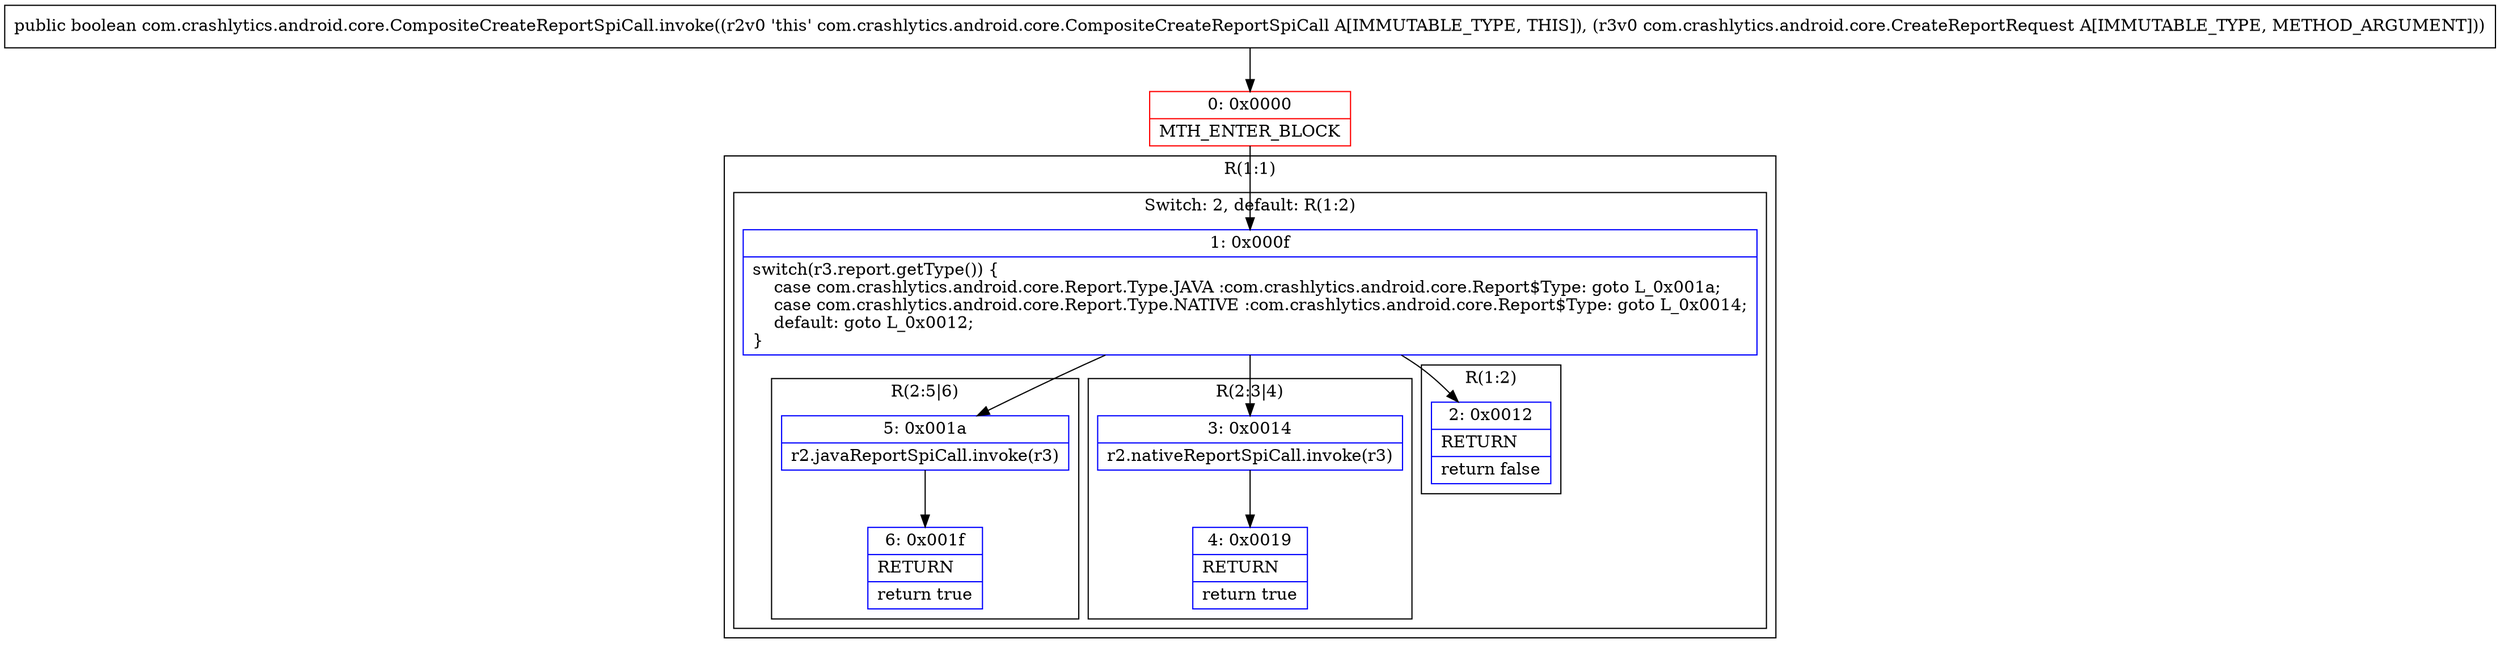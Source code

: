 digraph "CFG forcom.crashlytics.android.core.CompositeCreateReportSpiCall.invoke(Lcom\/crashlytics\/android\/core\/CreateReportRequest;)Z" {
subgraph cluster_Region_235906598 {
label = "R(1:1)";
node [shape=record,color=blue];
subgraph cluster_SwitchRegion_826483280 {
label = "Switch: 2, default: R(1:2)";
node [shape=record,color=blue];
Node_1 [shape=record,label="{1\:\ 0x000f|switch(r3.report.getType()) \{\l    case com.crashlytics.android.core.Report.Type.JAVA :com.crashlytics.android.core.Report$Type: goto L_0x001a;\l    case com.crashlytics.android.core.Report.Type.NATIVE :com.crashlytics.android.core.Report$Type: goto L_0x0014;\l    default: goto L_0x0012;\l\}\l}"];
subgraph cluster_Region_828005636 {
label = "R(2:5|6)";
node [shape=record,color=blue];
Node_5 [shape=record,label="{5\:\ 0x001a|r2.javaReportSpiCall.invoke(r3)\l}"];
Node_6 [shape=record,label="{6\:\ 0x001f|RETURN\l|return true\l}"];
}
subgraph cluster_Region_1123030942 {
label = "R(2:3|4)";
node [shape=record,color=blue];
Node_3 [shape=record,label="{3\:\ 0x0014|r2.nativeReportSpiCall.invoke(r3)\l}"];
Node_4 [shape=record,label="{4\:\ 0x0019|RETURN\l|return true\l}"];
}
subgraph cluster_Region_826128240 {
label = "R(1:2)";
node [shape=record,color=blue];
Node_2 [shape=record,label="{2\:\ 0x0012|RETURN\l|return false\l}"];
}
}
}
Node_0 [shape=record,color=red,label="{0\:\ 0x0000|MTH_ENTER_BLOCK\l}"];
MethodNode[shape=record,label="{public boolean com.crashlytics.android.core.CompositeCreateReportSpiCall.invoke((r2v0 'this' com.crashlytics.android.core.CompositeCreateReportSpiCall A[IMMUTABLE_TYPE, THIS]), (r3v0 com.crashlytics.android.core.CreateReportRequest A[IMMUTABLE_TYPE, METHOD_ARGUMENT])) }"];
MethodNode -> Node_0;
Node_1 -> Node_2;
Node_1 -> Node_3;
Node_1 -> Node_5;
Node_5 -> Node_6;
Node_3 -> Node_4;
Node_0 -> Node_1;
}

